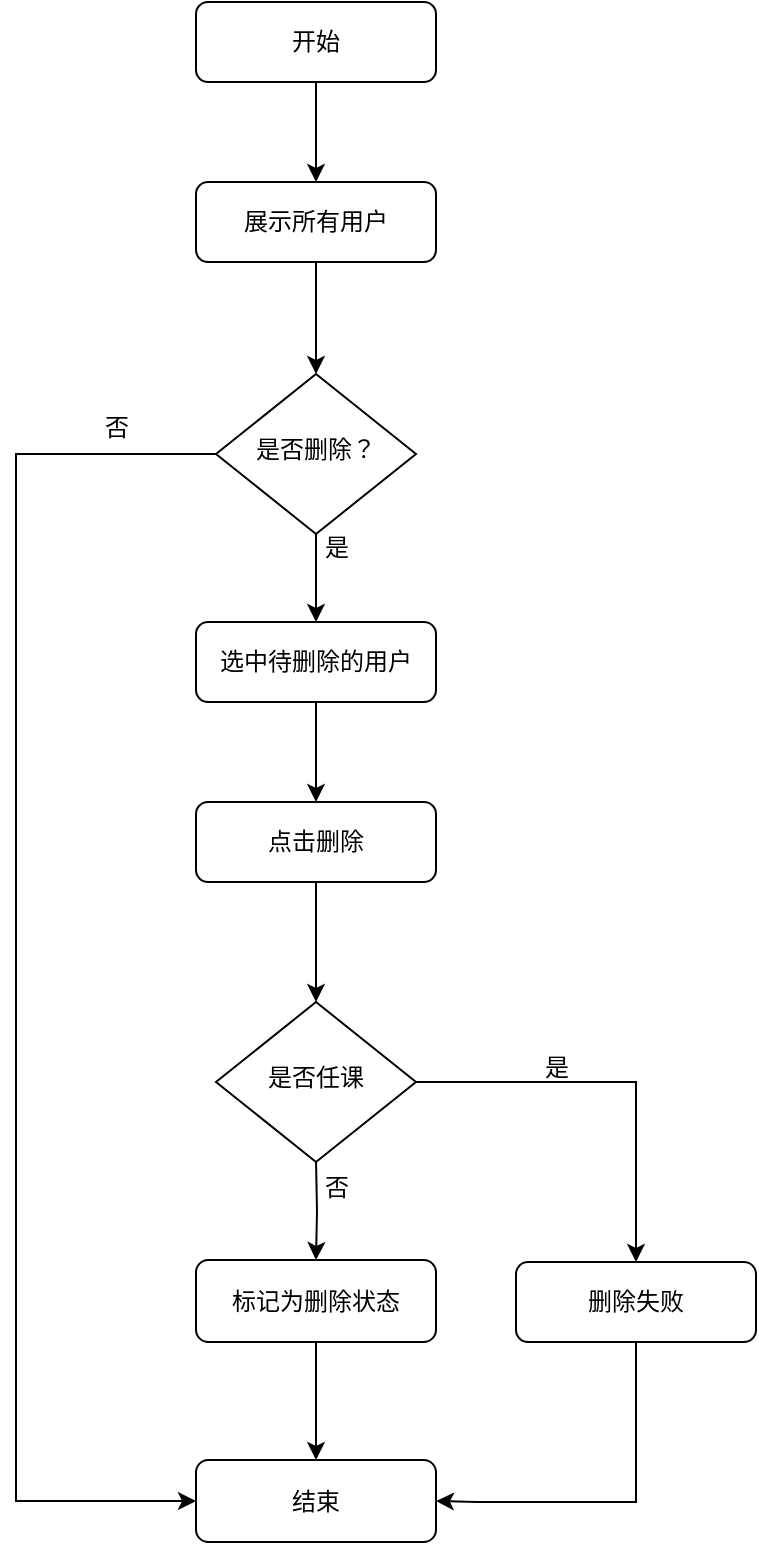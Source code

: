<mxfile version="22.0.4" type="github">
  <diagram name="第 1 页" id="iM-l6788GCCZ5Nx3oh5J">
    <mxGraphModel dx="1562" dy="913" grid="1" gridSize="10" guides="1" tooltips="1" connect="1" arrows="1" fold="1" page="1" pageScale="1" pageWidth="827" pageHeight="1169" math="0" shadow="0">
      <root>
        <mxCell id="0" />
        <mxCell id="1" parent="0" />
        <mxCell id="Ry-IGKFirfQeynv68Gxh-1" value="" style="edgeStyle=orthogonalEdgeStyle;rounded=0;orthogonalLoop=1;jettySize=auto;html=1;" parent="1" source="Ry-IGKFirfQeynv68Gxh-2" edge="1">
          <mxGeometry relative="1" as="geometry">
            <mxPoint x="230" y="180" as="targetPoint" />
          </mxGeometry>
        </mxCell>
        <mxCell id="Ry-IGKFirfQeynv68Gxh-2" value="开始" style="rounded=1;whiteSpace=wrap;html=1;fontSize=12;glass=0;strokeWidth=1;shadow=0;" parent="1" vertex="1">
          <mxGeometry x="170" y="90" width="120" height="40" as="geometry" />
        </mxCell>
        <mxCell id="Ry-IGKFirfQeynv68Gxh-8" value="" style="edgeStyle=orthogonalEdgeStyle;rounded=0;orthogonalLoop=1;jettySize=auto;html=1;exitX=0.5;exitY=1;exitDx=0;exitDy=0;" parent="1" source="Ry-IGKFirfQeynv68Gxh-15" edge="1">
          <mxGeometry relative="1" as="geometry">
            <mxPoint x="230" y="480" as="sourcePoint" />
            <mxPoint x="230" y="590" as="targetPoint" />
          </mxGeometry>
        </mxCell>
        <mxCell id="Ry-IGKFirfQeynv68Gxh-10" value="" style="edgeStyle=orthogonalEdgeStyle;rounded=0;orthogonalLoop=1;jettySize=auto;html=1;" parent="1" source="Ry-IGKFirfQeynv68Gxh-11" target="Ry-IGKFirfQeynv68Gxh-22" edge="1">
          <mxGeometry relative="1" as="geometry" />
        </mxCell>
        <mxCell id="Ry-IGKFirfQeynv68Gxh-11" value="标记为删除状态" style="rounded=1;whiteSpace=wrap;html=1;fontSize=12;glass=0;strokeWidth=1;shadow=0;" parent="1" vertex="1">
          <mxGeometry x="170" y="719" width="120" height="41" as="geometry" />
        </mxCell>
        <mxCell id="Ry-IGKFirfQeynv68Gxh-13" value="" style="edgeStyle=orthogonalEdgeStyle;rounded=0;orthogonalLoop=1;jettySize=auto;html=1;" parent="1" source="Ry-IGKFirfQeynv68Gxh-14" target="Ry-IGKFirfQeynv68Gxh-15" edge="1">
          <mxGeometry relative="1" as="geometry" />
        </mxCell>
        <mxCell id="Ry-IGKFirfQeynv68Gxh-14" value="选中待删除的用户" style="rounded=1;whiteSpace=wrap;html=1;fontSize=12;glass=0;strokeWidth=1;shadow=0;" parent="1" vertex="1">
          <mxGeometry x="170" y="400" width="120" height="40" as="geometry" />
        </mxCell>
        <mxCell id="Ry-IGKFirfQeynv68Gxh-15" value="点击删除" style="rounded=1;whiteSpace=wrap;html=1;fontSize=12;glass=0;strokeWidth=1;shadow=0;" parent="1" vertex="1">
          <mxGeometry x="170" y="490" width="120" height="40" as="geometry" />
        </mxCell>
        <mxCell id="Ry-IGKFirfQeynv68Gxh-16" value="" style="edgeStyle=orthogonalEdgeStyle;rounded=0;orthogonalLoop=1;jettySize=auto;html=1;" parent="1" target="Ry-IGKFirfQeynv68Gxh-11" edge="1">
          <mxGeometry relative="1" as="geometry">
            <mxPoint x="230" y="669" as="sourcePoint" />
          </mxGeometry>
        </mxCell>
        <mxCell id="Ry-IGKFirfQeynv68Gxh-22" value="结束" style="rounded=1;whiteSpace=wrap;html=1;fontSize=12;glass=0;strokeWidth=1;shadow=0;" parent="1" vertex="1">
          <mxGeometry x="170" y="819" width="120" height="41" as="geometry" />
        </mxCell>
        <mxCell id="Ry-IGKFirfQeynv68Gxh-30" value="" style="edgeStyle=orthogonalEdgeStyle;rounded=0;orthogonalLoop=1;jettySize=auto;html=1;entryX=0.5;entryY=0;entryDx=0;entryDy=0;" parent="1" source="Ry-IGKFirfQeynv68Gxh-23" target="Ry-IGKFirfQeynv68Gxh-28" edge="1">
          <mxGeometry relative="1" as="geometry">
            <mxPoint x="360" y="630" as="targetPoint" />
          </mxGeometry>
        </mxCell>
        <mxCell id="Ry-IGKFirfQeynv68Gxh-23" value="是否任课" style="rhombus;whiteSpace=wrap;html=1;shadow=0;fontFamily=Helvetica;fontSize=12;align=center;strokeWidth=1;spacing=6;spacingTop=-4;" parent="1" vertex="1">
          <mxGeometry x="180" y="590" width="100" height="80" as="geometry" />
        </mxCell>
        <mxCell id="Ry-IGKFirfQeynv68Gxh-24" value="否" style="text;html=1;align=center;verticalAlign=middle;resizable=0;points=[];autosize=1;strokeColor=none;fillColor=none;" parent="1" vertex="1">
          <mxGeometry x="220" y="668" width="40" height="30" as="geometry" />
        </mxCell>
        <mxCell id="Ry-IGKFirfQeynv68Gxh-33" value="" style="edgeStyle=orthogonalEdgeStyle;rounded=0;orthogonalLoop=1;jettySize=auto;html=1;entryX=1;entryY=0.5;entryDx=0;entryDy=0;" parent="1" source="Ry-IGKFirfQeynv68Gxh-28" target="Ry-IGKFirfQeynv68Gxh-22" edge="1">
          <mxGeometry relative="1" as="geometry">
            <mxPoint x="390" y="830" as="targetPoint" />
            <Array as="points">
              <mxPoint x="390" y="840" />
              <mxPoint x="310" y="840" />
            </Array>
          </mxGeometry>
        </mxCell>
        <mxCell id="Ry-IGKFirfQeynv68Gxh-28" value="删除失败" style="rounded=1;whiteSpace=wrap;html=1;fontSize=12;glass=0;strokeWidth=1;shadow=0;" parent="1" vertex="1">
          <mxGeometry x="330" y="720" width="120" height="40" as="geometry" />
        </mxCell>
        <mxCell id="Ry-IGKFirfQeynv68Gxh-31" value="是" style="text;html=1;align=center;verticalAlign=middle;resizable=0;points=[];autosize=1;strokeColor=none;fillColor=none;" parent="1" vertex="1">
          <mxGeometry x="330" y="608" width="40" height="30" as="geometry" />
        </mxCell>
        <mxCell id="fA-pnhs-dIzGvObmH3j6-3" value="" style="edgeStyle=orthogonalEdgeStyle;rounded=0;orthogonalLoop=1;jettySize=auto;html=1;" edge="1" parent="1" source="fA-pnhs-dIzGvObmH3j6-1" target="fA-pnhs-dIzGvObmH3j6-2">
          <mxGeometry relative="1" as="geometry" />
        </mxCell>
        <mxCell id="fA-pnhs-dIzGvObmH3j6-1" value="展示所有用户" style="rounded=1;whiteSpace=wrap;html=1;fontSize=12;glass=0;strokeWidth=1;shadow=0;" vertex="1" parent="1">
          <mxGeometry x="170" y="180" width="120" height="40" as="geometry" />
        </mxCell>
        <mxCell id="fA-pnhs-dIzGvObmH3j6-4" value="" style="edgeStyle=orthogonalEdgeStyle;rounded=0;orthogonalLoop=1;jettySize=auto;html=1;" edge="1" parent="1" source="fA-pnhs-dIzGvObmH3j6-2" target="Ry-IGKFirfQeynv68Gxh-14">
          <mxGeometry relative="1" as="geometry" />
        </mxCell>
        <mxCell id="fA-pnhs-dIzGvObmH3j6-7" value="" style="edgeStyle=orthogonalEdgeStyle;rounded=0;orthogonalLoop=1;jettySize=auto;html=1;entryX=0;entryY=0.5;entryDx=0;entryDy=0;" edge="1" parent="1" source="fA-pnhs-dIzGvObmH3j6-2" target="Ry-IGKFirfQeynv68Gxh-22">
          <mxGeometry relative="1" as="geometry">
            <mxPoint x="120" y="310" as="targetPoint" />
            <Array as="points">
              <mxPoint x="80" y="316" />
              <mxPoint x="80" y="840" />
            </Array>
          </mxGeometry>
        </mxCell>
        <mxCell id="fA-pnhs-dIzGvObmH3j6-2" value="是否删除？" style="rhombus;whiteSpace=wrap;html=1;shadow=0;fontFamily=Helvetica;fontSize=12;align=center;strokeWidth=1;spacing=6;spacingTop=-4;" vertex="1" parent="1">
          <mxGeometry x="180" y="276" width="100" height="80" as="geometry" />
        </mxCell>
        <mxCell id="fA-pnhs-dIzGvObmH3j6-5" value="是" style="text;html=1;align=center;verticalAlign=middle;resizable=0;points=[];autosize=1;strokeColor=none;fillColor=none;" vertex="1" parent="1">
          <mxGeometry x="220" y="348" width="40" height="30" as="geometry" />
        </mxCell>
        <mxCell id="fA-pnhs-dIzGvObmH3j6-8" value="否" style="text;html=1;align=center;verticalAlign=middle;resizable=0;points=[];autosize=1;strokeColor=none;fillColor=none;" vertex="1" parent="1">
          <mxGeometry x="110" y="288" width="40" height="30" as="geometry" />
        </mxCell>
      </root>
    </mxGraphModel>
  </diagram>
</mxfile>
